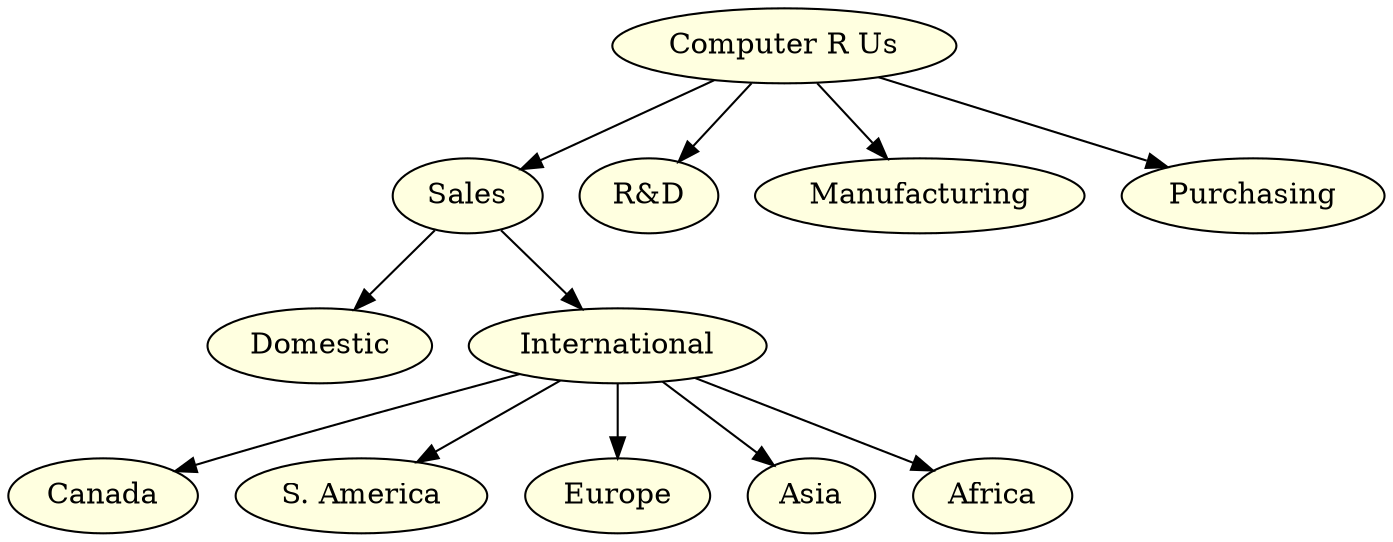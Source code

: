 digraph TreeExample {
    node [shape=ellipse, style=filled, fillcolor=lightyellow];

    "Computer R Us" -> "Sales"
    "Computer R Us" -> "R&D"
    "Computer R Us" -> "Manufacturing"
    "Computer R Us" -> "Purchasing"

    "Sales" -> "Domestic"
    "Sales" -> "International"

    "International" -> "Canada"
    "International" -> "S. America"
    "International" -> "Europe"
    "International" -> "Asia"
    "International" -> "Africa"
}